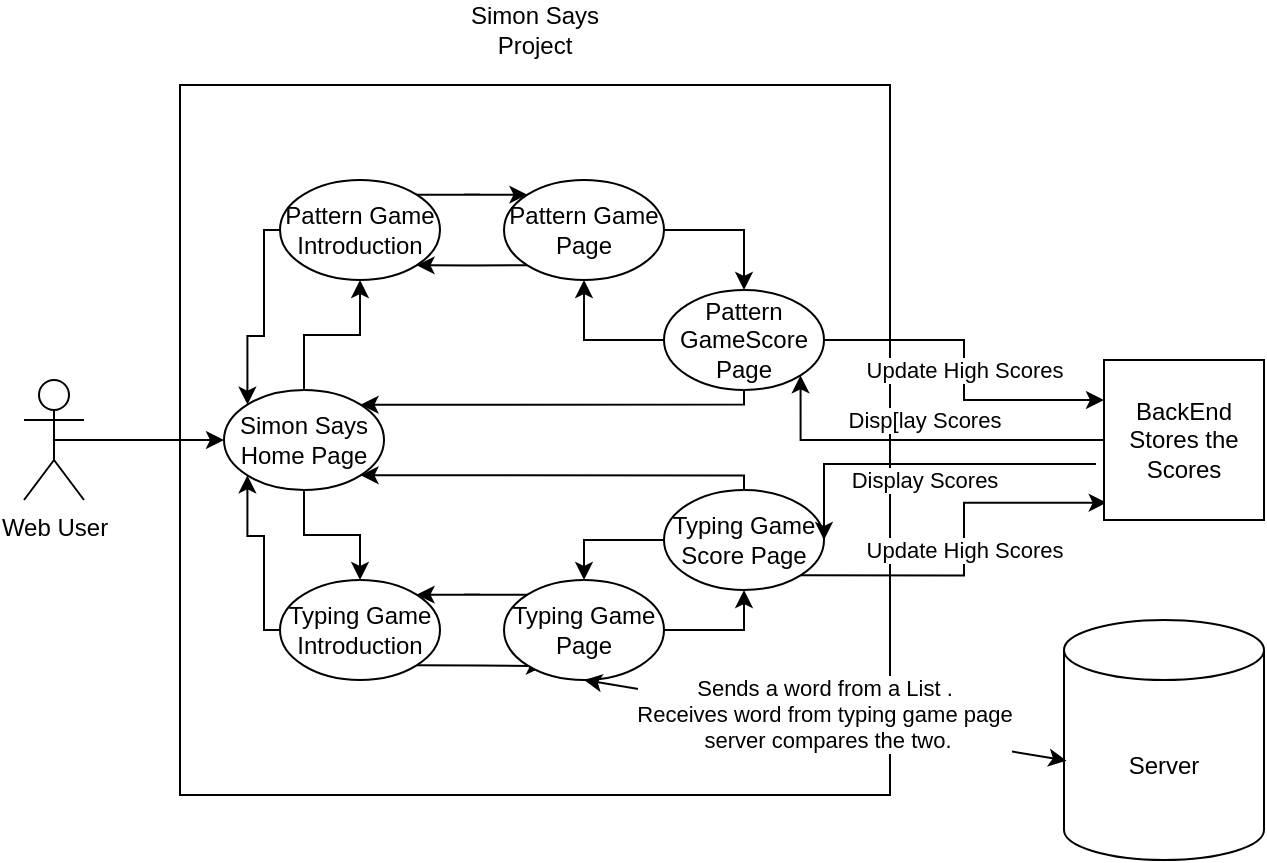 <mxfile version="17.4.0" type="device"><diagram id="EQsRtcp0LY9LtfNVo10q" name="Page-1"><mxGraphModel dx="718" dy="432" grid="1" gridSize="10" guides="1" tooltips="1" connect="1" arrows="1" fold="1" page="1" pageScale="1" pageWidth="850" pageHeight="1100" math="0" shadow="0"><root><mxCell id="0"/><mxCell id="1" parent="0"/><mxCell id="XYj50igQdhW8E0bDxNIw-1" value="" style="whiteSpace=wrap;html=1;aspect=fixed;" parent="1" vertex="1"><mxGeometry x="248" y="142.5" width="355" height="355" as="geometry"/></mxCell><mxCell id="XYj50igQdhW8E0bDxNIw-2" value="Simon Says Project" style="text;html=1;strokeColor=none;fillColor=none;align=center;verticalAlign=middle;whiteSpace=wrap;rounded=0;" parent="1" vertex="1"><mxGeometry x="378" y="100" width="95" height="30" as="geometry"/></mxCell><mxCell id="XYj50igQdhW8E0bDxNIw-9" style="edgeStyle=orthogonalEdgeStyle;rounded=0;orthogonalLoop=1;jettySize=auto;html=1;exitX=0.5;exitY=0.5;exitDx=0;exitDy=0;exitPerimeter=0;" parent="1" source="XYj50igQdhW8E0bDxNIw-3" target="XYj50igQdhW8E0bDxNIw-4" edge="1"><mxGeometry relative="1" as="geometry"/></mxCell><mxCell id="XYj50igQdhW8E0bDxNIw-3" value="Web User" style="shape=umlActor;verticalLabelPosition=bottom;verticalAlign=top;html=1;outlineConnect=0;" parent="1" vertex="1"><mxGeometry x="170" y="290" width="30" height="60" as="geometry"/></mxCell><mxCell id="XYj50igQdhW8E0bDxNIw-7" style="edgeStyle=orthogonalEdgeStyle;rounded=0;orthogonalLoop=1;jettySize=auto;html=1;entryX=0.5;entryY=0;entryDx=0;entryDy=0;" parent="1" source="XYj50igQdhW8E0bDxNIw-4" target="XYj50igQdhW8E0bDxNIw-6" edge="1"><mxGeometry relative="1" as="geometry"/></mxCell><mxCell id="XYj50igQdhW8E0bDxNIw-8" style="edgeStyle=orthogonalEdgeStyle;rounded=0;orthogonalLoop=1;jettySize=auto;html=1;entryX=0.5;entryY=1;entryDx=0;entryDy=0;" parent="1" source="XYj50igQdhW8E0bDxNIw-4" target="XYj50igQdhW8E0bDxNIw-5" edge="1"><mxGeometry relative="1" as="geometry"/></mxCell><mxCell id="XYj50igQdhW8E0bDxNIw-4" value="Simon Says Home Page" style="ellipse;whiteSpace=wrap;html=1;" parent="1" vertex="1"><mxGeometry x="270" y="295" width="80" height="50" as="geometry"/></mxCell><mxCell id="XYj50igQdhW8E0bDxNIw-18" style="edgeStyle=orthogonalEdgeStyle;rounded=0;orthogonalLoop=1;jettySize=auto;html=1;exitX=1;exitY=0;exitDx=0;exitDy=0;entryX=0;entryY=0;entryDx=0;entryDy=0;" parent="1" source="XYj50igQdhW8E0bDxNIw-5" target="XYj50igQdhW8E0bDxNIw-12" edge="1"><mxGeometry relative="1" as="geometry"/></mxCell><mxCell id="XYj50igQdhW8E0bDxNIw-22" style="edgeStyle=orthogonalEdgeStyle;rounded=0;orthogonalLoop=1;jettySize=auto;html=1;exitX=0;exitY=0.5;exitDx=0;exitDy=0;entryX=0;entryY=0;entryDx=0;entryDy=0;" parent="1" source="XYj50igQdhW8E0bDxNIw-5" target="XYj50igQdhW8E0bDxNIw-4" edge="1"><mxGeometry relative="1" as="geometry"><Array as="points"><mxPoint x="290" y="215"/><mxPoint x="290" y="268"/><mxPoint x="282" y="268"/></Array></mxGeometry></mxCell><mxCell id="XYj50igQdhW8E0bDxNIw-5" value="Pattern Game Introduction" style="ellipse;whiteSpace=wrap;html=1;" parent="1" vertex="1"><mxGeometry x="298" y="190" width="80" height="50" as="geometry"/></mxCell><mxCell id="XYj50igQdhW8E0bDxNIw-15" style="edgeStyle=orthogonalEdgeStyle;rounded=0;orthogonalLoop=1;jettySize=auto;html=1;exitX=1;exitY=1;exitDx=0;exitDy=0;entryX=0.25;entryY=0.86;entryDx=0;entryDy=0;entryPerimeter=0;" parent="1" source="XYj50igQdhW8E0bDxNIw-6" target="XYj50igQdhW8E0bDxNIw-10" edge="1"><mxGeometry relative="1" as="geometry"/></mxCell><mxCell id="XYj50igQdhW8E0bDxNIw-21" style="edgeStyle=orthogonalEdgeStyle;rounded=0;orthogonalLoop=1;jettySize=auto;html=1;exitX=0;exitY=0.5;exitDx=0;exitDy=0;entryX=0;entryY=1;entryDx=0;entryDy=0;" parent="1" source="XYj50igQdhW8E0bDxNIw-6" target="XYj50igQdhW8E0bDxNIw-4" edge="1"><mxGeometry relative="1" as="geometry"><Array as="points"><mxPoint x="290" y="415"/><mxPoint x="290" y="368"/><mxPoint x="282" y="368"/></Array></mxGeometry></mxCell><mxCell id="XYj50igQdhW8E0bDxNIw-6" value="Typing Game Introduction" style="ellipse;whiteSpace=wrap;html=1;" parent="1" vertex="1"><mxGeometry x="298" y="390" width="80" height="50" as="geometry"/></mxCell><mxCell id="XYj50igQdhW8E0bDxNIw-14" style="edgeStyle=orthogonalEdgeStyle;rounded=0;orthogonalLoop=1;jettySize=auto;html=1;exitX=0;exitY=0;exitDx=0;exitDy=0;entryX=1;entryY=0;entryDx=0;entryDy=0;" parent="1" source="XYj50igQdhW8E0bDxNIw-10" target="XYj50igQdhW8E0bDxNIw-6" edge="1"><mxGeometry relative="1" as="geometry"/></mxCell><mxCell id="XYj50igQdhW8E0bDxNIw-33" style="edgeStyle=orthogonalEdgeStyle;rounded=0;orthogonalLoop=1;jettySize=auto;html=1;exitX=1;exitY=0.5;exitDx=0;exitDy=0;entryX=0.5;entryY=1;entryDx=0;entryDy=0;" parent="1" source="XYj50igQdhW8E0bDxNIw-10" target="XYj50igQdhW8E0bDxNIw-28" edge="1"><mxGeometry relative="1" as="geometry"/></mxCell><mxCell id="XYj50igQdhW8E0bDxNIw-10" value="Typing Game Page" style="ellipse;whiteSpace=wrap;html=1;" parent="1" vertex="1"><mxGeometry x="410" y="390" width="80" height="50" as="geometry"/></mxCell><mxCell id="XYj50igQdhW8E0bDxNIw-19" style="edgeStyle=orthogonalEdgeStyle;rounded=0;orthogonalLoop=1;jettySize=auto;html=1;exitX=0;exitY=1;exitDx=0;exitDy=0;entryX=1;entryY=1;entryDx=0;entryDy=0;" parent="1" source="XYj50igQdhW8E0bDxNIw-12" target="XYj50igQdhW8E0bDxNIw-5" edge="1"><mxGeometry relative="1" as="geometry"/></mxCell><mxCell id="XYj50igQdhW8E0bDxNIw-25" style="edgeStyle=orthogonalEdgeStyle;rounded=0;orthogonalLoop=1;jettySize=auto;html=1;exitX=1;exitY=0.5;exitDx=0;exitDy=0;entryX=0.5;entryY=0;entryDx=0;entryDy=0;" parent="1" source="XYj50igQdhW8E0bDxNIw-12" target="XYj50igQdhW8E0bDxNIw-23" edge="1"><mxGeometry relative="1" as="geometry"/></mxCell><mxCell id="XYj50igQdhW8E0bDxNIw-12" value="Pattern Game Page" style="ellipse;whiteSpace=wrap;html=1;" parent="1" vertex="1"><mxGeometry x="410" y="190" width="80" height="50" as="geometry"/></mxCell><mxCell id="XYj50igQdhW8E0bDxNIw-26" style="edgeStyle=orthogonalEdgeStyle;rounded=0;orthogonalLoop=1;jettySize=auto;html=1;exitX=0;exitY=0.5;exitDx=0;exitDy=0;entryX=0.5;entryY=1;entryDx=0;entryDy=0;" parent="1" source="XYj50igQdhW8E0bDxNIw-23" target="XYj50igQdhW8E0bDxNIw-12" edge="1"><mxGeometry relative="1" as="geometry"/></mxCell><mxCell id="XYj50igQdhW8E0bDxNIw-27" style="edgeStyle=orthogonalEdgeStyle;rounded=0;orthogonalLoop=1;jettySize=auto;html=1;exitX=0.5;exitY=1;exitDx=0;exitDy=0;entryX=1;entryY=0;entryDx=0;entryDy=0;" parent="1" source="XYj50igQdhW8E0bDxNIw-23" target="XYj50igQdhW8E0bDxNIw-4" edge="1"><mxGeometry relative="1" as="geometry"><Array as="points"><mxPoint x="530" y="302"/></Array></mxGeometry></mxCell><mxCell id="XYj50igQdhW8E0bDxNIw-41" value="Update High Scores" style="edgeStyle=orthogonalEdgeStyle;rounded=0;orthogonalLoop=1;jettySize=auto;html=1;entryX=0;entryY=0.25;entryDx=0;entryDy=0;" parent="1" source="XYj50igQdhW8E0bDxNIw-23" target="XYj50igQdhW8E0bDxNIw-45" edge="1"><mxGeometry relative="1" as="geometry"><mxPoint x="675" y="290" as="targetPoint"/></mxGeometry></mxCell><mxCell id="XYj50igQdhW8E0bDxNIw-23" value="Pattern GameScore Page" style="ellipse;whiteSpace=wrap;html=1;" parent="1" vertex="1"><mxGeometry x="490" y="245" width="80" height="50" as="geometry"/></mxCell><mxCell id="XYj50igQdhW8E0bDxNIw-29" style="edgeStyle=orthogonalEdgeStyle;rounded=0;orthogonalLoop=1;jettySize=auto;html=1;exitX=0.5;exitY=0;exitDx=0;exitDy=0;entryX=1;entryY=1;entryDx=0;entryDy=0;" parent="1" source="XYj50igQdhW8E0bDxNIw-28" target="XYj50igQdhW8E0bDxNIw-4" edge="1"><mxGeometry relative="1" as="geometry"><Array as="points"><mxPoint x="530" y="338"/></Array></mxGeometry></mxCell><mxCell id="XYj50igQdhW8E0bDxNIw-31" style="edgeStyle=orthogonalEdgeStyle;rounded=0;orthogonalLoop=1;jettySize=auto;html=1;exitX=0;exitY=0.5;exitDx=0;exitDy=0;entryX=0.5;entryY=0;entryDx=0;entryDy=0;" parent="1" source="XYj50igQdhW8E0bDxNIw-28" target="XYj50igQdhW8E0bDxNIw-10" edge="1"><mxGeometry relative="1" as="geometry"/></mxCell><mxCell id="XYj50igQdhW8E0bDxNIw-40" value="Update High Scores" style="edgeStyle=orthogonalEdgeStyle;rounded=0;orthogonalLoop=1;jettySize=auto;html=1;exitX=1;exitY=1;exitDx=0;exitDy=0;entryX=0.017;entryY=0.892;entryDx=0;entryDy=0;entryPerimeter=0;" parent="1" source="XYj50igQdhW8E0bDxNIw-28" target="XYj50igQdhW8E0bDxNIw-45" edge="1"><mxGeometry relative="1" as="geometry"><mxPoint x="690" y="350" as="targetPoint"/></mxGeometry></mxCell><mxCell id="XYj50igQdhW8E0bDxNIw-28" value="Typing Game Score Page" style="ellipse;whiteSpace=wrap;html=1;" parent="1" vertex="1"><mxGeometry x="490" y="345" width="80" height="50" as="geometry"/></mxCell><mxCell id="XYj50igQdhW8E0bDxNIw-42" value="Disp[lay Scores" style="edgeStyle=orthogonalEdgeStyle;rounded=0;orthogonalLoop=1;jettySize=auto;html=1;exitX=0;exitY=0.5;exitDx=0;exitDy=0;entryX=1;entryY=1;entryDx=0;entryDy=0;" parent="1" source="XYj50igQdhW8E0bDxNIw-45" target="XYj50igQdhW8E0bDxNIw-23" edge="1"><mxGeometry x="-0.022" y="-10" relative="1" as="geometry"><mxPoint x="660" y="310" as="sourcePoint"/><Array as="points"><mxPoint x="558" y="320"/></Array><mxPoint as="offset"/></mxGeometry></mxCell><mxCell id="XYj50igQdhW8E0bDxNIw-43" value="Display Scores" style="edgeStyle=orthogonalEdgeStyle;rounded=0;orthogonalLoop=1;jettySize=auto;html=1;exitX=-0.05;exitY=0.65;exitDx=0;exitDy=0;exitPerimeter=0;entryX=1;entryY=0.5;entryDx=0;entryDy=0;" parent="1" source="XYj50igQdhW8E0bDxNIw-45" target="XYj50igQdhW8E0bDxNIw-28" edge="1"><mxGeometry x="-0.011" y="8" relative="1" as="geometry"><mxPoint x="675" y="320" as="sourcePoint"/><Array as="points"><mxPoint x="570" y="332"/></Array><mxPoint as="offset"/></mxGeometry></mxCell><mxCell id="XYj50igQdhW8E0bDxNIw-45" value="BackEnd&lt;br&gt;Stores the Scores" style="whiteSpace=wrap;html=1;aspect=fixed;" parent="1" vertex="1"><mxGeometry x="710" y="280" width="80" height="80" as="geometry"/></mxCell><mxCell id="gfW-SRZINhWFPaE2HGV6-1" value="Server" style="shape=cylinder3;whiteSpace=wrap;html=1;boundedLbl=1;backgroundOutline=1;size=15;" vertex="1" parent="1"><mxGeometry x="690" y="410" width="100" height="120" as="geometry"/></mxCell><mxCell id="gfW-SRZINhWFPaE2HGV6-4" value="Sends a word from a List .&lt;br&gt;Receives word from typing game page&lt;br&gt;&amp;nbsp;server compares the two." style="endArrow=classic;startArrow=classic;html=1;rounded=0;entryX=0.013;entryY=0.586;entryDx=0;entryDy=0;entryPerimeter=0;exitX=0.5;exitY=1;exitDx=0;exitDy=0;" edge="1" parent="1" source="XYj50igQdhW8E0bDxNIw-10" target="gfW-SRZINhWFPaE2HGV6-1"><mxGeometry x="-0.007" y="3" width="50" height="50" relative="1" as="geometry"><mxPoint x="620" y="497.5" as="sourcePoint"/><mxPoint x="670" y="447.5" as="targetPoint"/><mxPoint as="offset"/></mxGeometry></mxCell></root></mxGraphModel></diagram></mxfile>